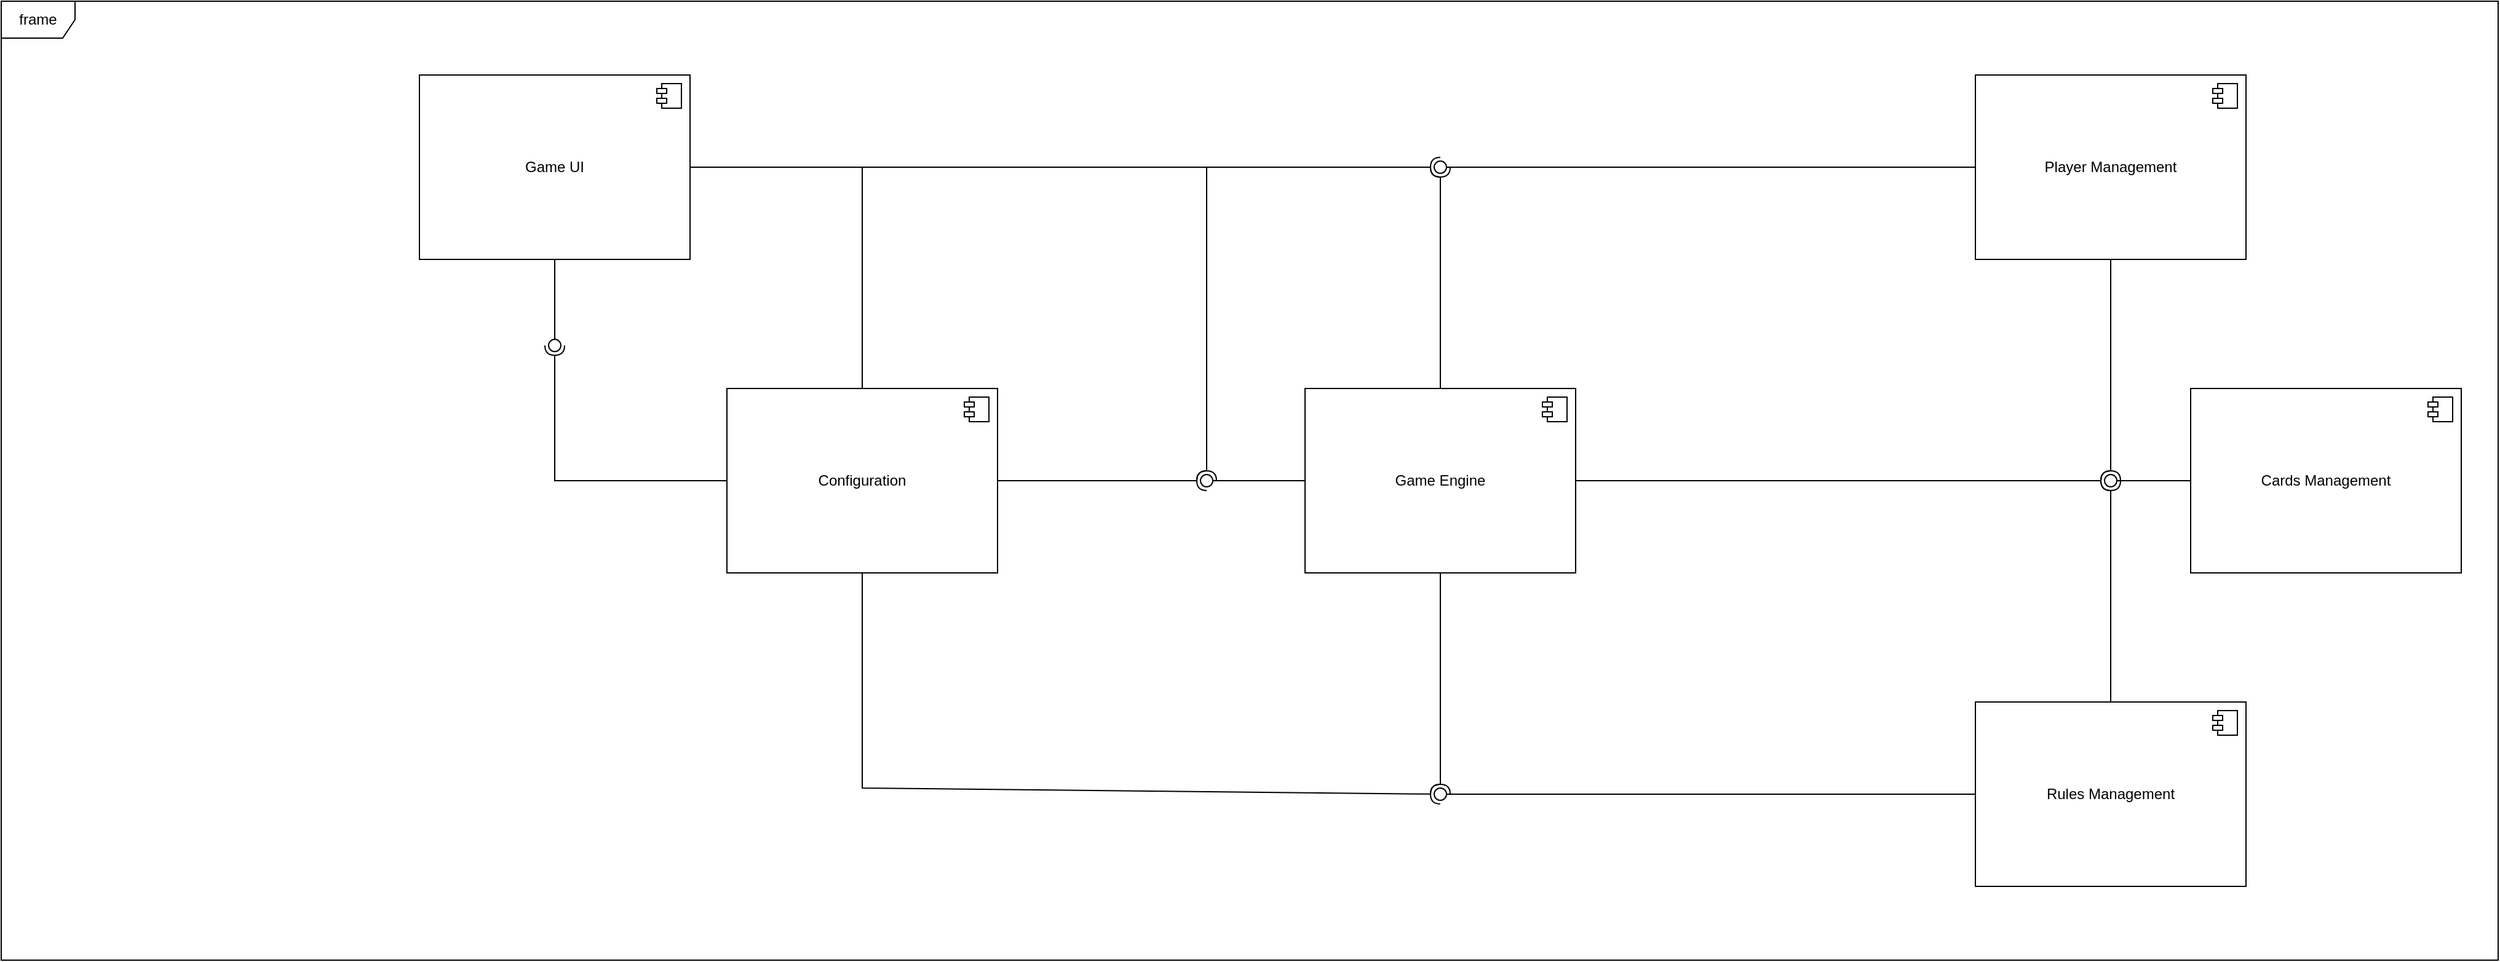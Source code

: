 <mxfile version="24.4.8" type="github">
  <diagram name="Page-1" id="5f0bae14-7c28-e335-631c-24af17079c00">
    <mxGraphModel dx="4769" dy="1800" grid="1" gridSize="10" guides="1" tooltips="1" connect="1" arrows="1" fold="1" page="1" pageScale="1" pageWidth="1100" pageHeight="850" background="none" math="0" shadow="0">
      <root>
        <mxCell id="0" />
        <mxCell id="1" parent="0" />
        <mxCell id="WnBPmQ_wS7BLLCXlINCP-4" value="Game Engine" style="html=1;dropTarget=0;whiteSpace=wrap;" parent="1" vertex="1">
          <mxGeometry x="50" y="325" width="220" height="150" as="geometry" />
        </mxCell>
        <mxCell id="WnBPmQ_wS7BLLCXlINCP-5" value="" style="shape=module;jettyWidth=8;jettyHeight=4;" parent="WnBPmQ_wS7BLLCXlINCP-4" vertex="1">
          <mxGeometry x="1" width="20" height="20" relative="1" as="geometry">
            <mxPoint x="-27" y="7" as="offset" />
          </mxGeometry>
        </mxCell>
        <mxCell id="WnBPmQ_wS7BLLCXlINCP-6" value="frame" style="shape=umlFrame;whiteSpace=wrap;html=1;pointerEvents=0;" parent="1" vertex="1">
          <mxGeometry x="-1010" y="10" width="2030" height="780" as="geometry" />
        </mxCell>
        <mxCell id="WnBPmQ_wS7BLLCXlINCP-12" value="Player Management" style="html=1;dropTarget=0;whiteSpace=wrap;" parent="1" vertex="1">
          <mxGeometry x="595" y="70" width="220" height="150" as="geometry" />
        </mxCell>
        <mxCell id="WnBPmQ_wS7BLLCXlINCP-13" value="" style="shape=module;jettyWidth=8;jettyHeight=4;" parent="WnBPmQ_wS7BLLCXlINCP-12" vertex="1">
          <mxGeometry x="1" width="20" height="20" relative="1" as="geometry">
            <mxPoint x="-27" y="7" as="offset" />
          </mxGeometry>
        </mxCell>
        <mxCell id="WnBPmQ_wS7BLLCXlINCP-14" value="Cards Management" style="html=1;dropTarget=0;whiteSpace=wrap;" parent="1" vertex="1">
          <mxGeometry x="770" y="325" width="220" height="150" as="geometry" />
        </mxCell>
        <mxCell id="WnBPmQ_wS7BLLCXlINCP-15" value="" style="shape=module;jettyWidth=8;jettyHeight=4;" parent="WnBPmQ_wS7BLLCXlINCP-14" vertex="1">
          <mxGeometry x="1" width="20" height="20" relative="1" as="geometry">
            <mxPoint x="-27" y="7" as="offset" />
          </mxGeometry>
        </mxCell>
        <mxCell id="WnBPmQ_wS7BLLCXlINCP-16" value="Rules Management" style="html=1;dropTarget=0;whiteSpace=wrap;" parent="1" vertex="1">
          <mxGeometry x="595" y="580" width="220" height="150" as="geometry" />
        </mxCell>
        <mxCell id="WnBPmQ_wS7BLLCXlINCP-17" value="" style="shape=module;jettyWidth=8;jettyHeight=4;" parent="WnBPmQ_wS7BLLCXlINCP-16" vertex="1">
          <mxGeometry x="1" width="20" height="20" relative="1" as="geometry">
            <mxPoint x="-27" y="7" as="offset" />
          </mxGeometry>
        </mxCell>
        <mxCell id="WnBPmQ_wS7BLLCXlINCP-19" value="" style="rounded=0;orthogonalLoop=1;jettySize=auto;html=1;endArrow=halfCircle;endFill=0;endSize=6;strokeWidth=1;sketch=0;exitX=0.5;exitY=1;exitDx=0;exitDy=0;entryX=1.2;entryY=1.454;entryDx=0;entryDy=0;entryPerimeter=0;" parent="1" source="WnBPmQ_wS7BLLCXlINCP-4" target="WnBPmQ_wS7BLLCXlINCP-21" edge="1">
          <mxGeometry relative="1" as="geometry">
            <mxPoint x="210" y="330" as="sourcePoint" />
          </mxGeometry>
        </mxCell>
        <mxCell id="WnBPmQ_wS7BLLCXlINCP-29" value="" style="rounded=0;orthogonalLoop=1;jettySize=auto;html=1;endArrow=halfCircle;endFill=0;endSize=6;strokeWidth=1;sketch=0;entryX=0.178;entryY=0.575;entryDx=0;entryDy=0;entryPerimeter=0;" parent="1" edge="1" target="Yp-UVi3Z41KHeFC07f3Q-3" source="WnBPmQ_wS7BLLCXlINCP-4">
          <mxGeometry relative="1" as="geometry">
            <mxPoint x="610.0" y="399.96" as="sourcePoint" />
            <mxPoint x="710" y="400" as="targetPoint" />
          </mxGeometry>
        </mxCell>
        <mxCell id="WnBPmQ_wS7BLLCXlINCP-30" value="" style="rounded=0;orthogonalLoop=1;jettySize=auto;html=1;endArrow=oval;endFill=0;sketch=0;sourcePerimeterSpacing=0;targetPerimeterSpacing=0;endSize=10;exitX=0;exitY=0.5;exitDx=0;exitDy=0;" parent="1" source="WnBPmQ_wS7BLLCXlINCP-14" target="WnBPmQ_wS7BLLCXlINCP-31" edge="1">
          <mxGeometry relative="1" as="geometry">
            <mxPoint x="770" y="380" as="sourcePoint" />
          </mxGeometry>
        </mxCell>
        <mxCell id="WnBPmQ_wS7BLLCXlINCP-31" value="" style="ellipse;whiteSpace=wrap;html=1;align=center;aspect=fixed;fillColor=none;strokeColor=none;resizable=0;perimeter=centerPerimeter;rotatable=0;allowArrows=0;points=[];outlineConnect=1;" parent="1" vertex="1">
          <mxGeometry x="700" y="395" width="10" height="10" as="geometry" />
        </mxCell>
        <mxCell id="WnBPmQ_wS7BLLCXlINCP-33" value="" style="rounded=0;orthogonalLoop=1;jettySize=auto;html=1;endArrow=halfCircle;endFill=0;endSize=6;strokeWidth=1;sketch=0;entryX=0.576;entryY=0.053;entryDx=0;entryDy=0;entryPerimeter=0;" parent="1" source="WnBPmQ_wS7BLLCXlINCP-4" target="WnBPmQ_wS7BLLCXlINCP-35" edge="1">
          <mxGeometry relative="1" as="geometry">
            <mxPoint x="180" y="275" as="sourcePoint" />
          </mxGeometry>
        </mxCell>
        <mxCell id="WnBPmQ_wS7BLLCXlINCP-34" value="" style="rounded=0;orthogonalLoop=1;jettySize=auto;html=1;endArrow=oval;endFill=0;sketch=0;sourcePerimeterSpacing=0;targetPerimeterSpacing=0;endSize=10;entryX=0.692;entryY=0.746;entryDx=0;entryDy=0;entryPerimeter=0;" parent="1" source="WnBPmQ_wS7BLLCXlINCP-12" target="WnBPmQ_wS7BLLCXlINCP-35" edge="1">
          <mxGeometry relative="1" as="geometry">
            <mxPoint x="140" y="275" as="sourcePoint" />
          </mxGeometry>
        </mxCell>
        <mxCell id="WnBPmQ_wS7BLLCXlINCP-35" value="" style="ellipse;whiteSpace=wrap;html=1;align=center;aspect=fixed;fillColor=none;strokeColor=none;resizable=0;perimeter=centerPerimeter;rotatable=0;allowArrows=0;points=[];outlineConnect=1;" parent="1" vertex="1">
          <mxGeometry x="155" y="140" width="10" height="10" as="geometry" />
        </mxCell>
        <mxCell id="WnBPmQ_wS7BLLCXlINCP-40" value="" style="rounded=0;orthogonalLoop=1;jettySize=auto;html=1;endArrow=oval;endFill=0;sketch=0;sourcePerimeterSpacing=0;targetPerimeterSpacing=0;endSize=10;exitX=0;exitY=0.5;exitDx=0;exitDy=0;" parent="1" source="WnBPmQ_wS7BLLCXlINCP-4" edge="1">
          <mxGeometry relative="1" as="geometry">
            <mxPoint x="-80" y="375" as="sourcePoint" />
            <mxPoint x="-30" y="400" as="targetPoint" />
          </mxGeometry>
        </mxCell>
        <mxCell id="WnBPmQ_wS7BLLCXlINCP-41" value="" style="ellipse;whiteSpace=wrap;html=1;align=center;aspect=fixed;fillColor=none;strokeColor=none;resizable=0;perimeter=centerPerimeter;rotatable=0;allowArrows=0;points=[];outlineConnect=1;" parent="1" vertex="1">
          <mxGeometry x="-65" y="370" width="10" height="10" as="geometry" />
        </mxCell>
        <mxCell id="WnBPmQ_wS7BLLCXlINCP-47" value="" style="ellipse;whiteSpace=wrap;html=1;align=center;aspect=fixed;fillColor=none;strokeColor=none;resizable=0;perimeter=centerPerimeter;rotatable=0;allowArrows=0;points=[];outlineConnect=1;" parent="1" vertex="1">
          <mxGeometry x="-40" y="395" width="10" height="10" as="geometry" />
        </mxCell>
        <mxCell id="Yp-UVi3Z41KHeFC07f3Q-2" value="" style="rounded=0;orthogonalLoop=1;jettySize=auto;html=1;endArrow=halfCircle;endFill=0;endSize=6;strokeWidth=1;sketch=0;fontSize=12;exitX=0.5;exitY=0;exitDx=0;exitDy=0;edgeStyle=orthogonalEdgeStyle;entryX=0.462;entryY=0.79;entryDx=0;entryDy=0;entryPerimeter=0;" parent="1" source="WnBPmQ_wS7BLLCXlINCP-16" target="Yp-UVi3Z41KHeFC07f3Q-3" edge="1">
          <mxGeometry relative="1" as="geometry">
            <mxPoint x="705" y="435" as="sourcePoint" />
          </mxGeometry>
        </mxCell>
        <mxCell id="Yp-UVi3Z41KHeFC07f3Q-3" value="" style="ellipse;whiteSpace=wrap;html=1;align=center;aspect=fixed;fillColor=none;strokeColor=none;resizable=0;perimeter=centerPerimeter;rotatable=0;allowArrows=0;points=[];outlineConnect=1;" parent="1" vertex="1">
          <mxGeometry x="700" y="395" width="10" height="10" as="geometry" />
        </mxCell>
        <mxCell id="Yp-UVi3Z41KHeFC07f3Q-4" value="" style="rounded=0;orthogonalLoop=1;jettySize=auto;html=1;endArrow=halfCircle;endFill=0;endSize=6;strokeWidth=1;sketch=0;fontSize=12;exitX=0.5;exitY=1;exitDx=0;exitDy=0;edgeStyle=orthogonalEdgeStyle;entryX=0.462;entryY=0.188;entryDx=0;entryDy=0;entryPerimeter=0;" parent="1" edge="1" target="Yp-UVi3Z41KHeFC07f3Q-3" source="WnBPmQ_wS7BLLCXlINCP-12">
          <mxGeometry relative="1" as="geometry">
            <mxPoint x="610.0" y="140" as="sourcePoint" />
            <mxPoint x="705.5" y="385" as="targetPoint" />
          </mxGeometry>
        </mxCell>
        <mxCell id="XDHjNR3LGyAz3gn4Mz9u-2" value="" style="rounded=0;orthogonalLoop=1;jettySize=auto;html=1;endArrow=oval;endFill=0;sketch=0;sourcePerimeterSpacing=0;targetPerimeterSpacing=0;endSize=10;exitX=0;exitY=0.5;exitDx=0;exitDy=0;" edge="1" parent="1" source="WnBPmQ_wS7BLLCXlINCP-16" target="WnBPmQ_wS7BLLCXlINCP-21">
          <mxGeometry relative="1" as="geometry">
            <mxPoint x="595" y="655" as="sourcePoint" />
            <mxPoint x="170" y="655" as="targetPoint" />
          </mxGeometry>
        </mxCell>
        <mxCell id="WnBPmQ_wS7BLLCXlINCP-21" value="" style="ellipse;whiteSpace=wrap;html=1;align=center;aspect=fixed;fillColor=none;strokeColor=none;resizable=0;perimeter=centerPerimeter;rotatable=0;allowArrows=0;points=[];outlineConnect=1;" parent="1" vertex="1">
          <mxGeometry x="155" y="650" width="10" height="10" as="geometry" />
        </mxCell>
        <mxCell id="XDHjNR3LGyAz3gn4Mz9u-3" value="Game UI" style="html=1;dropTarget=0;whiteSpace=wrap;" vertex="1" parent="1">
          <mxGeometry x="-670" y="70" width="220" height="150" as="geometry" />
        </mxCell>
        <mxCell id="XDHjNR3LGyAz3gn4Mz9u-4" value="" style="shape=module;jettyWidth=8;jettyHeight=4;" vertex="1" parent="XDHjNR3LGyAz3gn4Mz9u-3">
          <mxGeometry x="1" width="20" height="20" relative="1" as="geometry">
            <mxPoint x="-27" y="7" as="offset" />
          </mxGeometry>
        </mxCell>
        <mxCell id="XDHjNR3LGyAz3gn4Mz9u-5" value="Configuration" style="html=1;dropTarget=0;whiteSpace=wrap;" vertex="1" parent="1">
          <mxGeometry x="-420" y="325" width="220" height="150" as="geometry" />
        </mxCell>
        <mxCell id="XDHjNR3LGyAz3gn4Mz9u-6" value="" style="shape=module;jettyWidth=8;jettyHeight=4;" vertex="1" parent="XDHjNR3LGyAz3gn4Mz9u-5">
          <mxGeometry x="1" width="20" height="20" relative="1" as="geometry">
            <mxPoint x="-27" y="7" as="offset" />
          </mxGeometry>
        </mxCell>
        <mxCell id="XDHjNR3LGyAz3gn4Mz9u-7" value="" style="rounded=0;orthogonalLoop=1;jettySize=auto;html=1;endArrow=halfCircle;endFill=0;endSize=6;strokeWidth=1;sketch=0;exitX=0.5;exitY=1;exitDx=0;exitDy=0;entryX=0.352;entryY=1.19;entryDx=0;entryDy=0;entryPerimeter=0;" edge="1" parent="1" source="XDHjNR3LGyAz3gn4Mz9u-5" target="WnBPmQ_wS7BLLCXlINCP-21">
          <mxGeometry relative="1" as="geometry">
            <mxPoint x="-320" y="475" as="sourcePoint" />
            <mxPoint x="-320" y="655" as="targetPoint" />
            <Array as="points">
              <mxPoint x="-310" y="650" />
            </Array>
          </mxGeometry>
        </mxCell>
        <mxCell id="XDHjNR3LGyAz3gn4Mz9u-8" value="" style="rounded=0;orthogonalLoop=1;jettySize=auto;html=1;endArrow=halfCircle;endFill=0;endSize=6;strokeWidth=1;sketch=0;exitX=0.5;exitY=0;exitDx=0;exitDy=0;entryX=0.657;entryY=0.229;entryDx=0;entryDy=0;entryPerimeter=0;" edge="1" parent="1" source="XDHjNR3LGyAz3gn4Mz9u-5" target="WnBPmQ_wS7BLLCXlINCP-35">
          <mxGeometry relative="1" as="geometry">
            <mxPoint x="-300" y="485" as="sourcePoint" />
            <mxPoint x="170" y="665" as="targetPoint" />
            <Array as="points">
              <mxPoint x="-310" y="145" />
            </Array>
          </mxGeometry>
        </mxCell>
        <mxCell id="XDHjNR3LGyAz3gn4Mz9u-10" value="" style="rounded=0;orthogonalLoop=1;jettySize=auto;html=1;endArrow=halfCircle;endFill=0;endSize=6;strokeWidth=1;sketch=0;exitX=1;exitY=0.5;exitDx=0;exitDy=0;" edge="1" parent="1" source="XDHjNR3LGyAz3gn4Mz9u-5">
          <mxGeometry relative="1" as="geometry">
            <mxPoint x="-300" y="335" as="sourcePoint" />
            <mxPoint x="-30" y="400" as="targetPoint" />
            <Array as="points" />
          </mxGeometry>
        </mxCell>
        <mxCell id="XDHjNR3LGyAz3gn4Mz9u-12" value="" style="rounded=0;orthogonalLoop=1;jettySize=auto;html=1;endArrow=halfCircle;endFill=0;endSize=6;strokeWidth=1;sketch=0;exitX=1;exitY=0.5;exitDx=0;exitDy=0;" edge="1" parent="1" source="XDHjNR3LGyAz3gn4Mz9u-3">
          <mxGeometry relative="1" as="geometry">
            <mxPoint x="-300" y="335" as="sourcePoint" />
            <mxPoint x="-30" y="400" as="targetPoint" />
            <Array as="points">
              <mxPoint x="-30" y="145" />
            </Array>
          </mxGeometry>
        </mxCell>
        <mxCell id="XDHjNR3LGyAz3gn4Mz9u-13" value="" style="rounded=0;orthogonalLoop=1;jettySize=auto;html=1;endArrow=oval;endFill=0;sketch=0;sourcePerimeterSpacing=0;targetPerimeterSpacing=0;endSize=10;exitX=0.5;exitY=1;exitDx=0;exitDy=0;" edge="1" parent="1" source="XDHjNR3LGyAz3gn4Mz9u-3">
          <mxGeometry relative="1" as="geometry">
            <mxPoint x="-160" y="74.63" as="sourcePoint" />
            <mxPoint x="-560" y="290" as="targetPoint" />
            <Array as="points" />
          </mxGeometry>
        </mxCell>
        <mxCell id="XDHjNR3LGyAz3gn4Mz9u-15" value="" style="rounded=0;orthogonalLoop=1;jettySize=auto;html=1;endArrow=halfCircle;endFill=0;endSize=6;strokeWidth=1;sketch=0;exitX=0;exitY=0.5;exitDx=0;exitDy=0;" edge="1" parent="1" source="XDHjNR3LGyAz3gn4Mz9u-5">
          <mxGeometry relative="1" as="geometry">
            <mxPoint x="-430" y="510" as="sourcePoint" />
            <mxPoint x="-560" y="290" as="targetPoint" />
            <Array as="points">
              <mxPoint x="-560" y="400" />
            </Array>
          </mxGeometry>
        </mxCell>
      </root>
    </mxGraphModel>
  </diagram>
</mxfile>
